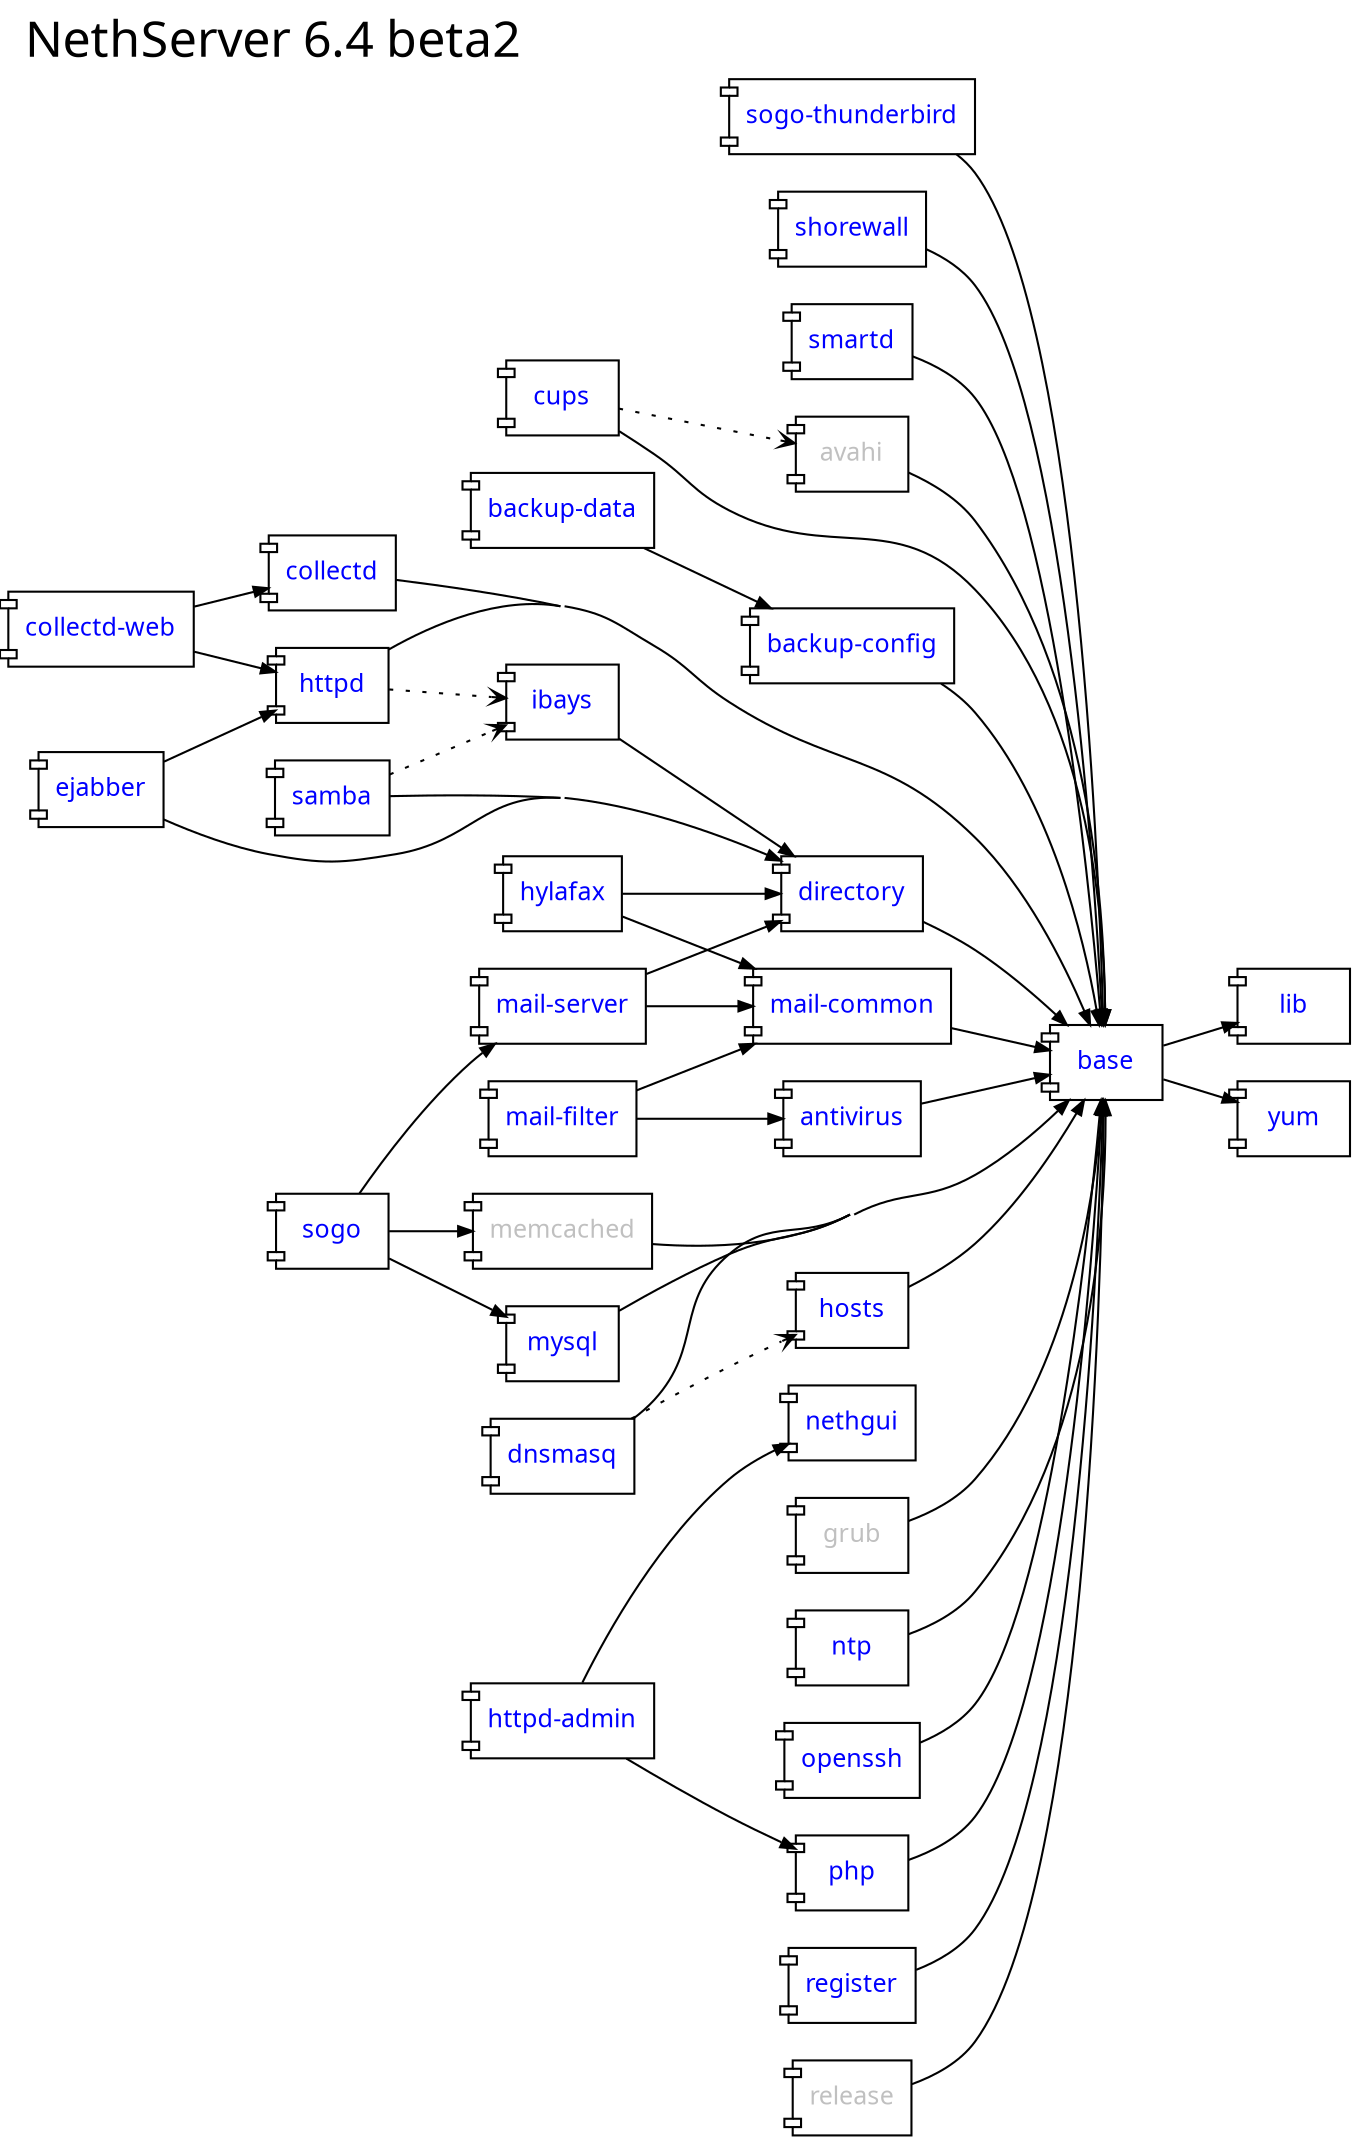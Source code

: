 digraph "v6.4-beta2" {
	rankdir = "LR";
	compound = true;
	concentrate = true;
	label="NethServer 6.4 beta2";
	fontsize = 24.0
	labelloc = "t";
	labeljust = "l";
	fontname="sans-serif";
	

    node [shape="component",fontname="sans-serif",fontcolor=blue,fontsize=12.0];
    edge [arrowsize=0.7];

    antivirus [URL="http://dev.nethesis.it/projects/nethserver/wiki/nethserver-antivirus"];
    avahi [fontcolor=gray];
    backup_config [label="backup-config",URL="http://dev.nethesis.it/projects/nethserver/wiki/nethserver-backup"];
    backup_data [label="backup-data",URL="http://dev.nethesis.it/projects/nethserver/wiki/nethserver-backup"];   
    base [URL="http://dev.nethesis.it/projects/nethserver/wiki/nethserver-base"];
    collectd [URL="http://dev.nethesis.it/projects/nethserver/wiki/nethserver-collectd"];
    collectd_web [label="collectd-web",URL="http://dev.nethesis.it/projects/nethserver/wiki/nethserver-collectd-web"];
    cups [URL="http://dev.nethesis.it/projects/nethserver-cups/wiki/nethserver-cups"];
    directory [URL="http://dev.nethesis.it/projects/nethserver/wiki/nethserver-directory"];
    dnsmasq [URL="http://dev.nethesis.it/projects/nethserver/wiki/nethserver-dnsmasq"];
    ejabber [URL="http://dev.nethesis.it/projects/nethserver-ejabberd/wiki/nethserver-ejabberd"];
    grub [fontcolor=gray];
    hosts [URL="http://dev.nethesis.it/projects/nethserver/wiki/nethserver-hosts"];
    httpd_admin [label="httpd-admin",URL="http://dev.nethesis.it/projects/nethserver/wiki/nethserver-httpd-admin"];
    httpd [URL="http://dev.nethesis.it/projects/nethserver/wiki/nethserver-httpd"];
    hylafax [URL="http://dev.nethesis.it/projects/nethserver-hylafax/wiki/nethserver-hylafax"];
    ibays [URL="http://dev.nethesis.it/projects/nethserver/wiki/nethserver-ibays"];
    lib [URL="http://dev.nethesis.it/projects/nethserver/wiki/nethserver-lib"];
    mail_common [label="mail-common",URL="http://dev.nethesis.it/projects/nethserver/wiki/nethserver-mail-common"];
    mail_filter [label="mail-filter",URL="http://dev.nethesis.it/projects/nethserver/wiki/nethserver-mail-filter"];
    mail_server [label="mail-server",URL="http://dev.nethesis.it/projects/nethserver/wiki/nethserver-mail-server"];
    memcached [fontcolor=gray];
    mysql [URL="http://dev.nethesis.it/projects/nethserver/wiki/nethserver-mysql"];
    nethgui [URL="http://dev.nethesis.it/projects/nethgui"];
    ntp [URL="http://dev.nethesis.it/projects/nethserver/wiki/nethserver-ntp"];
    openssh [URL="http://dev.nethesis.it/projects/nethserver/wiki/nethserver-openssh"];
    php [URL="http://dev.nethesis.it/projects/nethserver/wiki/nethserver-php"];
    register [URL="http://dev.nethesis.it/projects/nethserver/wiki/nethserver-register"];
    release [fontcolor=gray];
    samba [URL="http://dev.nethesis.it/projects/nethserver/wiki/nethserver-samba"];
    sogo [URL="https://dev.nethesis.it/projects/nethserver/wiki/nethserver-sogo"];
    sogo_thunderbird [label="sogo-thunderbird",URL="https://dev.nethesis.it/projects/nethserver/wiki/nethserver-sogo-thunderbird"];
    shorewall [URL="https://dev.nethesis.it/projects/nethserver/wiki/nethserver-shorewall"];        
    smartd [URL="https://dev.nethesis.it/projects/nethserver/wiki/nethserver-smartd"];    
    yum [URL="http://dev.nethesis.it/projects/nethserver/wiki/nethserver-yum"];
		       
    base -> lib
    openssh -> base
    directory -> base
    samba -> directory
    ibays -> directory
    httpd -> base
    httpd -> ibays [style=dotted,arrowhead=vee];
    dnsmasq -> hosts [style=dotted,arrowhead=vee];
    dnsmasq -> base
    hosts -> base
    httpd_admin -> php
    httpd_admin -> nethgui
    samba -> ibays [style=dotted,arrowhead=vee];
    base -> yum
    ntp -> base
    php -> base
    mail_server -> directory
    mail_server -> mail_common
    mail_filter -> mail_common
    mail_filter -> antivirus
    mail_common -> base
    antivirus -> base
    release -> base
    grub -> base
    cups -> base
    avahi -> base
    cups -> avahi [style=dotted,arrowhead=vee];
    ejabber -> directory
    ejabber -> httpd
    mysql -> base
    hylafax -> directory
    hylafax -> mail_common
    sogo -> memcached
    sogo -> mail_server
    sogo -> mysql
    sogo_thunderbird -> base
    memcached -> base
    collectd -> base
    collectd_web -> collectd
    collectd_web -> httpd
    backup_config -> base
    backup_data -> backup_config
    register -> base
    smartd -> base
    shorewall -> base

}
